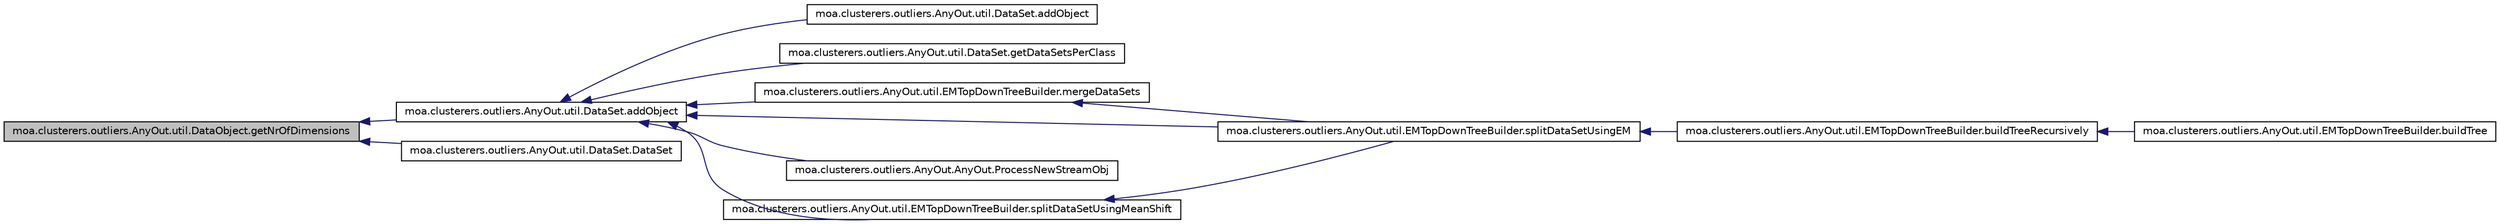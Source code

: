digraph G
{
  edge [fontname="Helvetica",fontsize="10",labelfontname="Helvetica",labelfontsize="10"];
  node [fontname="Helvetica",fontsize="10",shape=record];
  rankdir=LR;
  Node1 [label="moa.clusterers.outliers.AnyOut.util.DataObject.getNrOfDimensions",height=0.2,width=0.4,color="black", fillcolor="grey75", style="filled" fontcolor="black"];
  Node1 -> Node2 [dir=back,color="midnightblue",fontsize="10",style="solid",fontname="Helvetica"];
  Node2 [label="moa.clusterers.outliers.AnyOut.util.DataSet.addObject",height=0.2,width=0.4,color="black", fillcolor="white", style="filled",URL="$classmoa_1_1clusterers_1_1outliers_1_1AnyOut_1_1util_1_1DataSet.html#a0cf8871eae241073d862b8c56f7a26f3",tooltip="Adds a DataObject to the set."];
  Node2 -> Node3 [dir=back,color="midnightblue",fontsize="10",style="solid",fontname="Helvetica"];
  Node3 [label="moa.clusterers.outliers.AnyOut.util.DataSet.addObject",height=0.2,width=0.4,color="black", fillcolor="white", style="filled",URL="$classmoa_1_1clusterers_1_1outliers_1_1AnyOut_1_1util_1_1DataSet.html#a98292452d738bd50c425e6d518edf398",tooltip="Adds all objects in the given data set."];
  Node2 -> Node4 [dir=back,color="midnightblue",fontsize="10",style="solid",fontname="Helvetica"];
  Node4 [label="moa.clusterers.outliers.AnyOut.util.DataSet.getDataSetsPerClass",height=0.2,width=0.4,color="black", fillcolor="white", style="filled",URL="$classmoa_1_1clusterers_1_1outliers_1_1AnyOut_1_1util_1_1DataSet.html#a3821369ccb4e64d14456494b12263754",tooltip="Separates the objects in this data set according to their class label."];
  Node2 -> Node5 [dir=back,color="midnightblue",fontsize="10",style="solid",fontname="Helvetica"];
  Node5 [label="moa.clusterers.outliers.AnyOut.util.EMTopDownTreeBuilder.mergeDataSets",height=0.2,width=0.4,color="black", fillcolor="white", style="filled",URL="$classmoa_1_1clusterers_1_1outliers_1_1AnyOut_1_1util_1_1EMTopDownTreeBuilder.html#aeed0a168f8b92eb748aee608e412d23e"];
  Node5 -> Node6 [dir=back,color="midnightblue",fontsize="10",style="solid",fontname="Helvetica"];
  Node6 [label="moa.clusterers.outliers.AnyOut.util.EMTopDownTreeBuilder.splitDataSetUsingEM",height=0.2,width=0.4,color="black", fillcolor="white", style="filled",URL="$classmoa_1_1clusterers_1_1outliers_1_1AnyOut_1_1util_1_1EMTopDownTreeBuilder.html#acfcb254258e7150532d985b1923258ff",tooltip="This methods splits the given data set into partitions using the EM algorithm."];
  Node6 -> Node7 [dir=back,color="midnightblue",fontsize="10",style="solid",fontname="Helvetica"];
  Node7 [label="moa.clusterers.outliers.AnyOut.util.EMTopDownTreeBuilder.buildTreeRecursively",height=0.2,width=0.4,color="black", fillcolor="white", style="filled",URL="$classmoa_1_1clusterers_1_1outliers_1_1AnyOut_1_1util_1_1EMTopDownTreeBuilder.html#a394b8e05a206e812ae2b07858795bcfc"];
  Node7 -> Node8 [dir=back,color="midnightblue",fontsize="10",style="solid",fontname="Helvetica"];
  Node8 [label="moa.clusterers.outliers.AnyOut.util.EMTopDownTreeBuilder.buildTree",height=0.2,width=0.4,color="black", fillcolor="white", style="filled",URL="$classmoa_1_1clusterers_1_1outliers_1_1AnyOut_1_1util_1_1EMTopDownTreeBuilder.html#a5fb2cfd0dd791730337f3a72a150d007"];
  Node2 -> Node9 [dir=back,color="midnightblue",fontsize="10",style="solid",fontname="Helvetica"];
  Node9 [label="moa.clusterers.outliers.AnyOut.AnyOut.ProcessNewStreamObj",height=0.2,width=0.4,color="black", fillcolor="white", style="filled",URL="$classmoa_1_1clusterers_1_1outliers_1_1AnyOut_1_1AnyOut.html#af684211d571c51df2faf49697ed40064"];
  Node2 -> Node6 [dir=back,color="midnightblue",fontsize="10",style="solid",fontname="Helvetica"];
  Node2 -> Node10 [dir=back,color="midnightblue",fontsize="10",style="solid",fontname="Helvetica"];
  Node10 [label="moa.clusterers.outliers.AnyOut.util.EMTopDownTreeBuilder.splitDataSetUsingMeanShift",height=0.2,width=0.4,color="black", fillcolor="white", style="filled",URL="$classmoa_1_1clusterers_1_1outliers_1_1AnyOut_1_1util_1_1EMTopDownTreeBuilder.html#acfa736afd126618d3a2285e6036ab9ec"];
  Node10 -> Node6 [dir=back,color="midnightblue",fontsize="10",style="solid",fontname="Helvetica"];
  Node1 -> Node11 [dir=back,color="midnightblue",fontsize="10",style="solid",fontname="Helvetica"];
  Node11 [label="moa.clusterers.outliers.AnyOut.util.DataSet.DataSet",height=0.2,width=0.4,color="black", fillcolor="white", style="filled",URL="$classmoa_1_1clusterers_1_1outliers_1_1AnyOut_1_1util_1_1DataSet.html#ace5b7b55ffb0e561486bee8f2aded71f",tooltip="Creates a Set with only the given object."];
}
